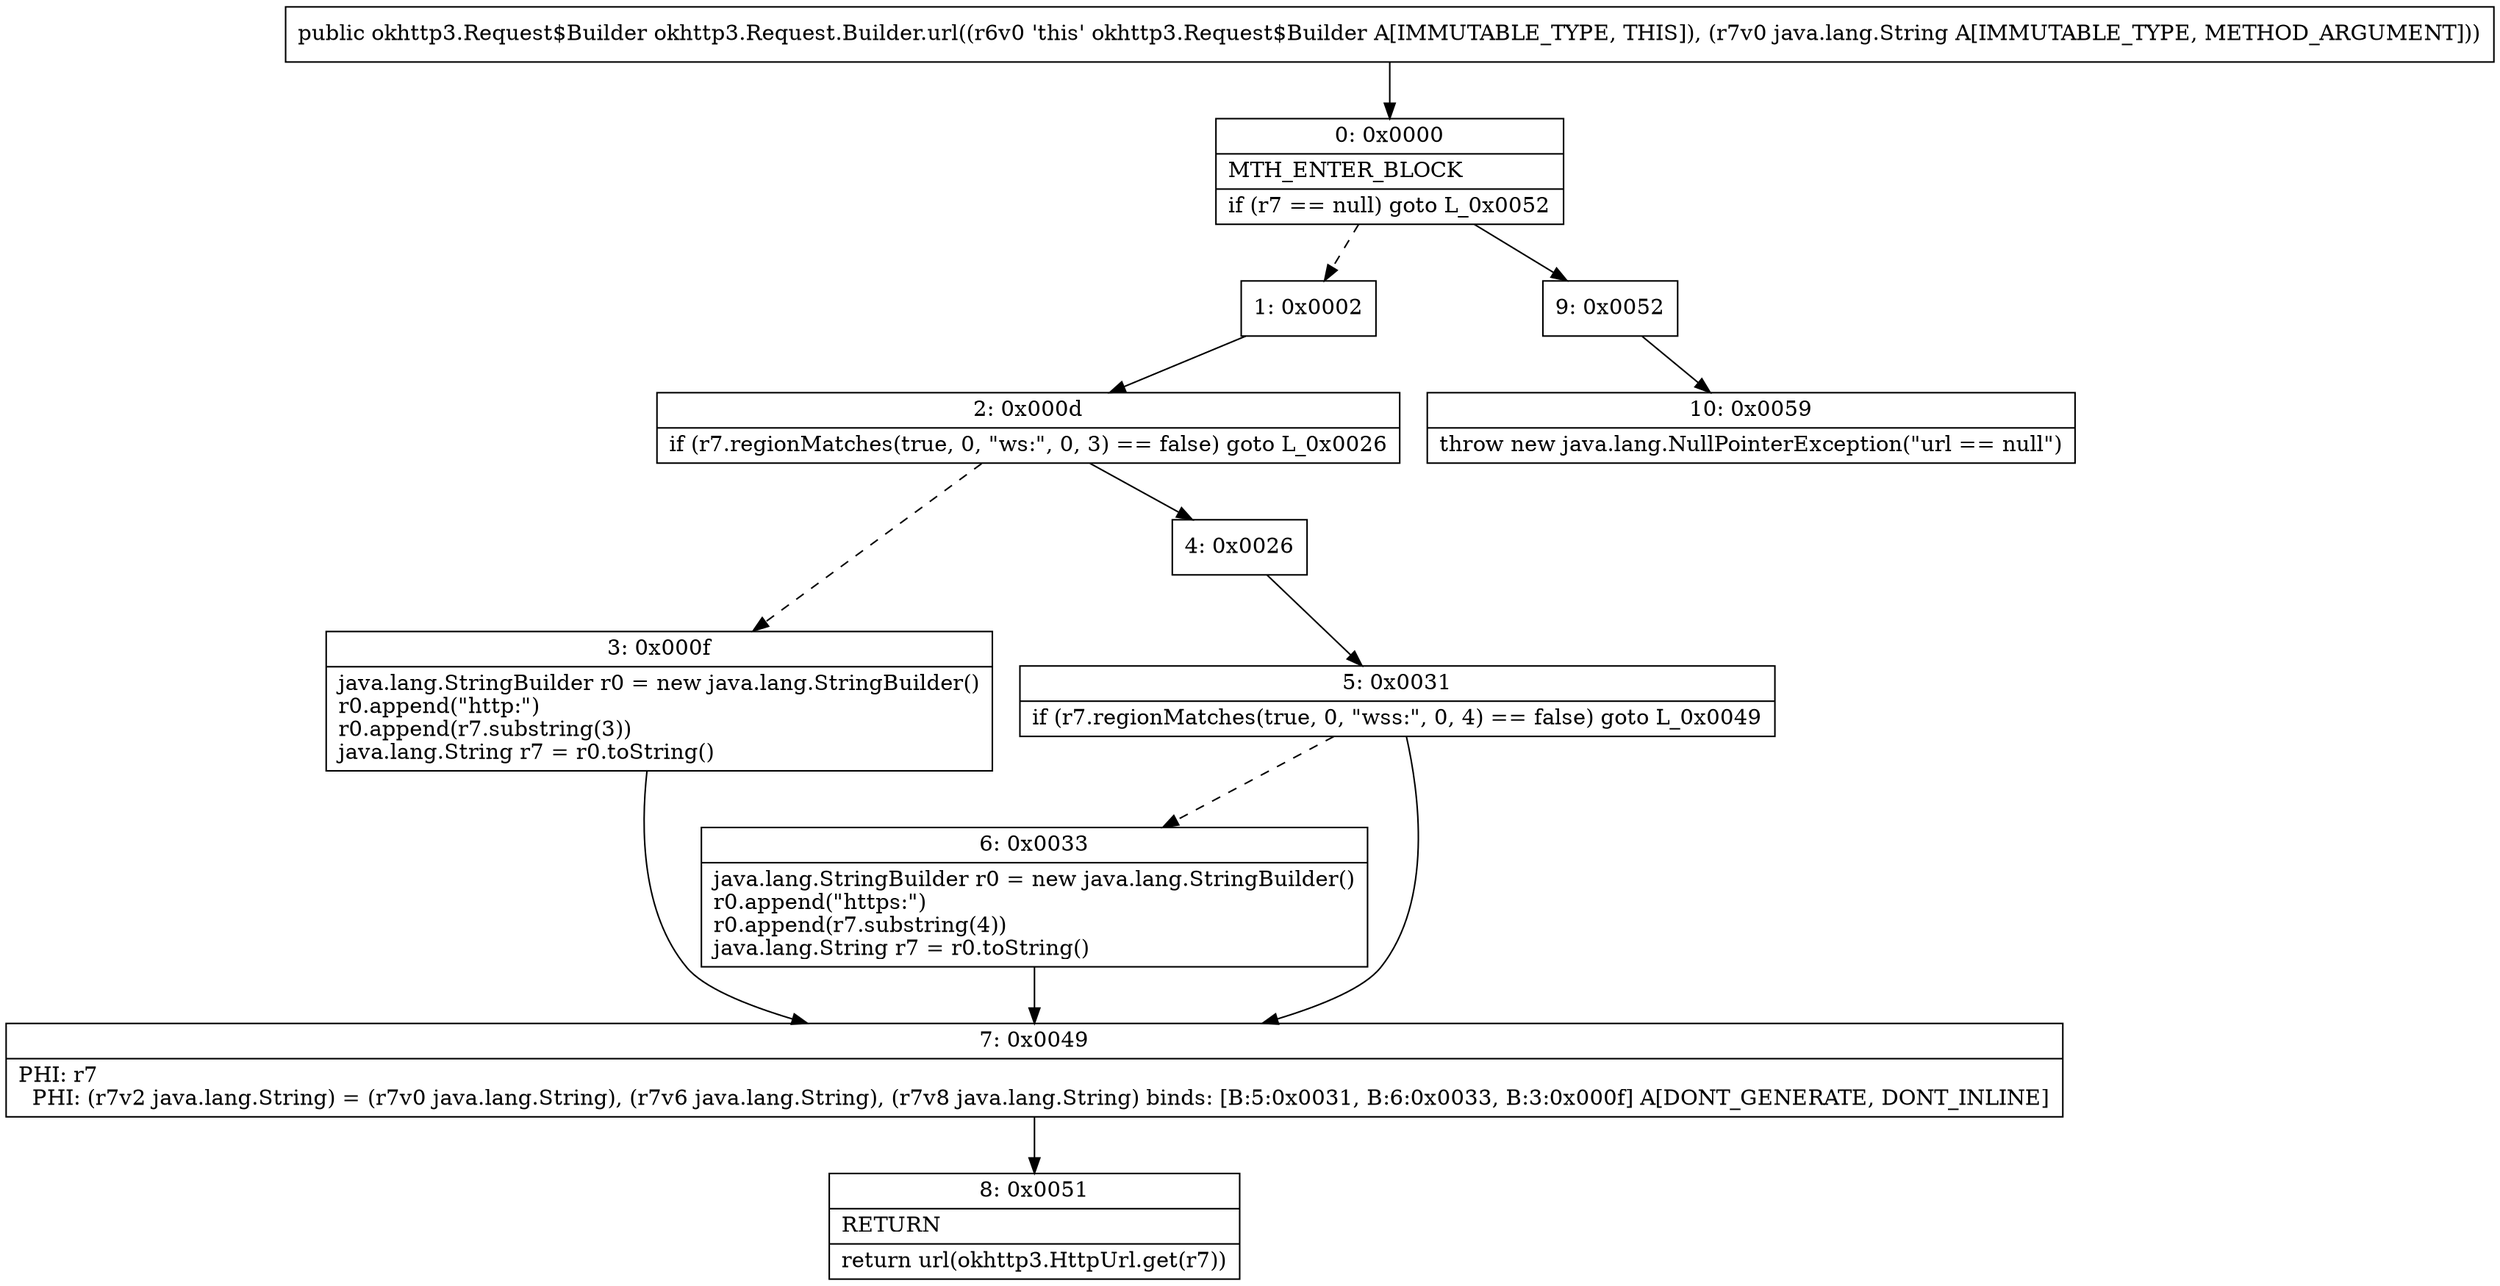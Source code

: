 digraph "CFG forokhttp3.Request.Builder.url(Ljava\/lang\/String;)Lokhttp3\/Request$Builder;" {
Node_0 [shape=record,label="{0\:\ 0x0000|MTH_ENTER_BLOCK\l|if (r7 == null) goto L_0x0052\l}"];
Node_1 [shape=record,label="{1\:\ 0x0002}"];
Node_2 [shape=record,label="{2\:\ 0x000d|if (r7.regionMatches(true, 0, \"ws:\", 0, 3) == false) goto L_0x0026\l}"];
Node_3 [shape=record,label="{3\:\ 0x000f|java.lang.StringBuilder r0 = new java.lang.StringBuilder()\lr0.append(\"http:\")\lr0.append(r7.substring(3))\ljava.lang.String r7 = r0.toString()\l}"];
Node_4 [shape=record,label="{4\:\ 0x0026}"];
Node_5 [shape=record,label="{5\:\ 0x0031|if (r7.regionMatches(true, 0, \"wss:\", 0, 4) == false) goto L_0x0049\l}"];
Node_6 [shape=record,label="{6\:\ 0x0033|java.lang.StringBuilder r0 = new java.lang.StringBuilder()\lr0.append(\"https:\")\lr0.append(r7.substring(4))\ljava.lang.String r7 = r0.toString()\l}"];
Node_7 [shape=record,label="{7\:\ 0x0049|PHI: r7 \l  PHI: (r7v2 java.lang.String) = (r7v0 java.lang.String), (r7v6 java.lang.String), (r7v8 java.lang.String) binds: [B:5:0x0031, B:6:0x0033, B:3:0x000f] A[DONT_GENERATE, DONT_INLINE]\l}"];
Node_8 [shape=record,label="{8\:\ 0x0051|RETURN\l|return url(okhttp3.HttpUrl.get(r7))\l}"];
Node_9 [shape=record,label="{9\:\ 0x0052}"];
Node_10 [shape=record,label="{10\:\ 0x0059|throw new java.lang.NullPointerException(\"url == null\")\l}"];
MethodNode[shape=record,label="{public okhttp3.Request$Builder okhttp3.Request.Builder.url((r6v0 'this' okhttp3.Request$Builder A[IMMUTABLE_TYPE, THIS]), (r7v0 java.lang.String A[IMMUTABLE_TYPE, METHOD_ARGUMENT])) }"];
MethodNode -> Node_0;
Node_0 -> Node_1[style=dashed];
Node_0 -> Node_9;
Node_1 -> Node_2;
Node_2 -> Node_3[style=dashed];
Node_2 -> Node_4;
Node_3 -> Node_7;
Node_4 -> Node_5;
Node_5 -> Node_6[style=dashed];
Node_5 -> Node_7;
Node_6 -> Node_7;
Node_7 -> Node_8;
Node_9 -> Node_10;
}

